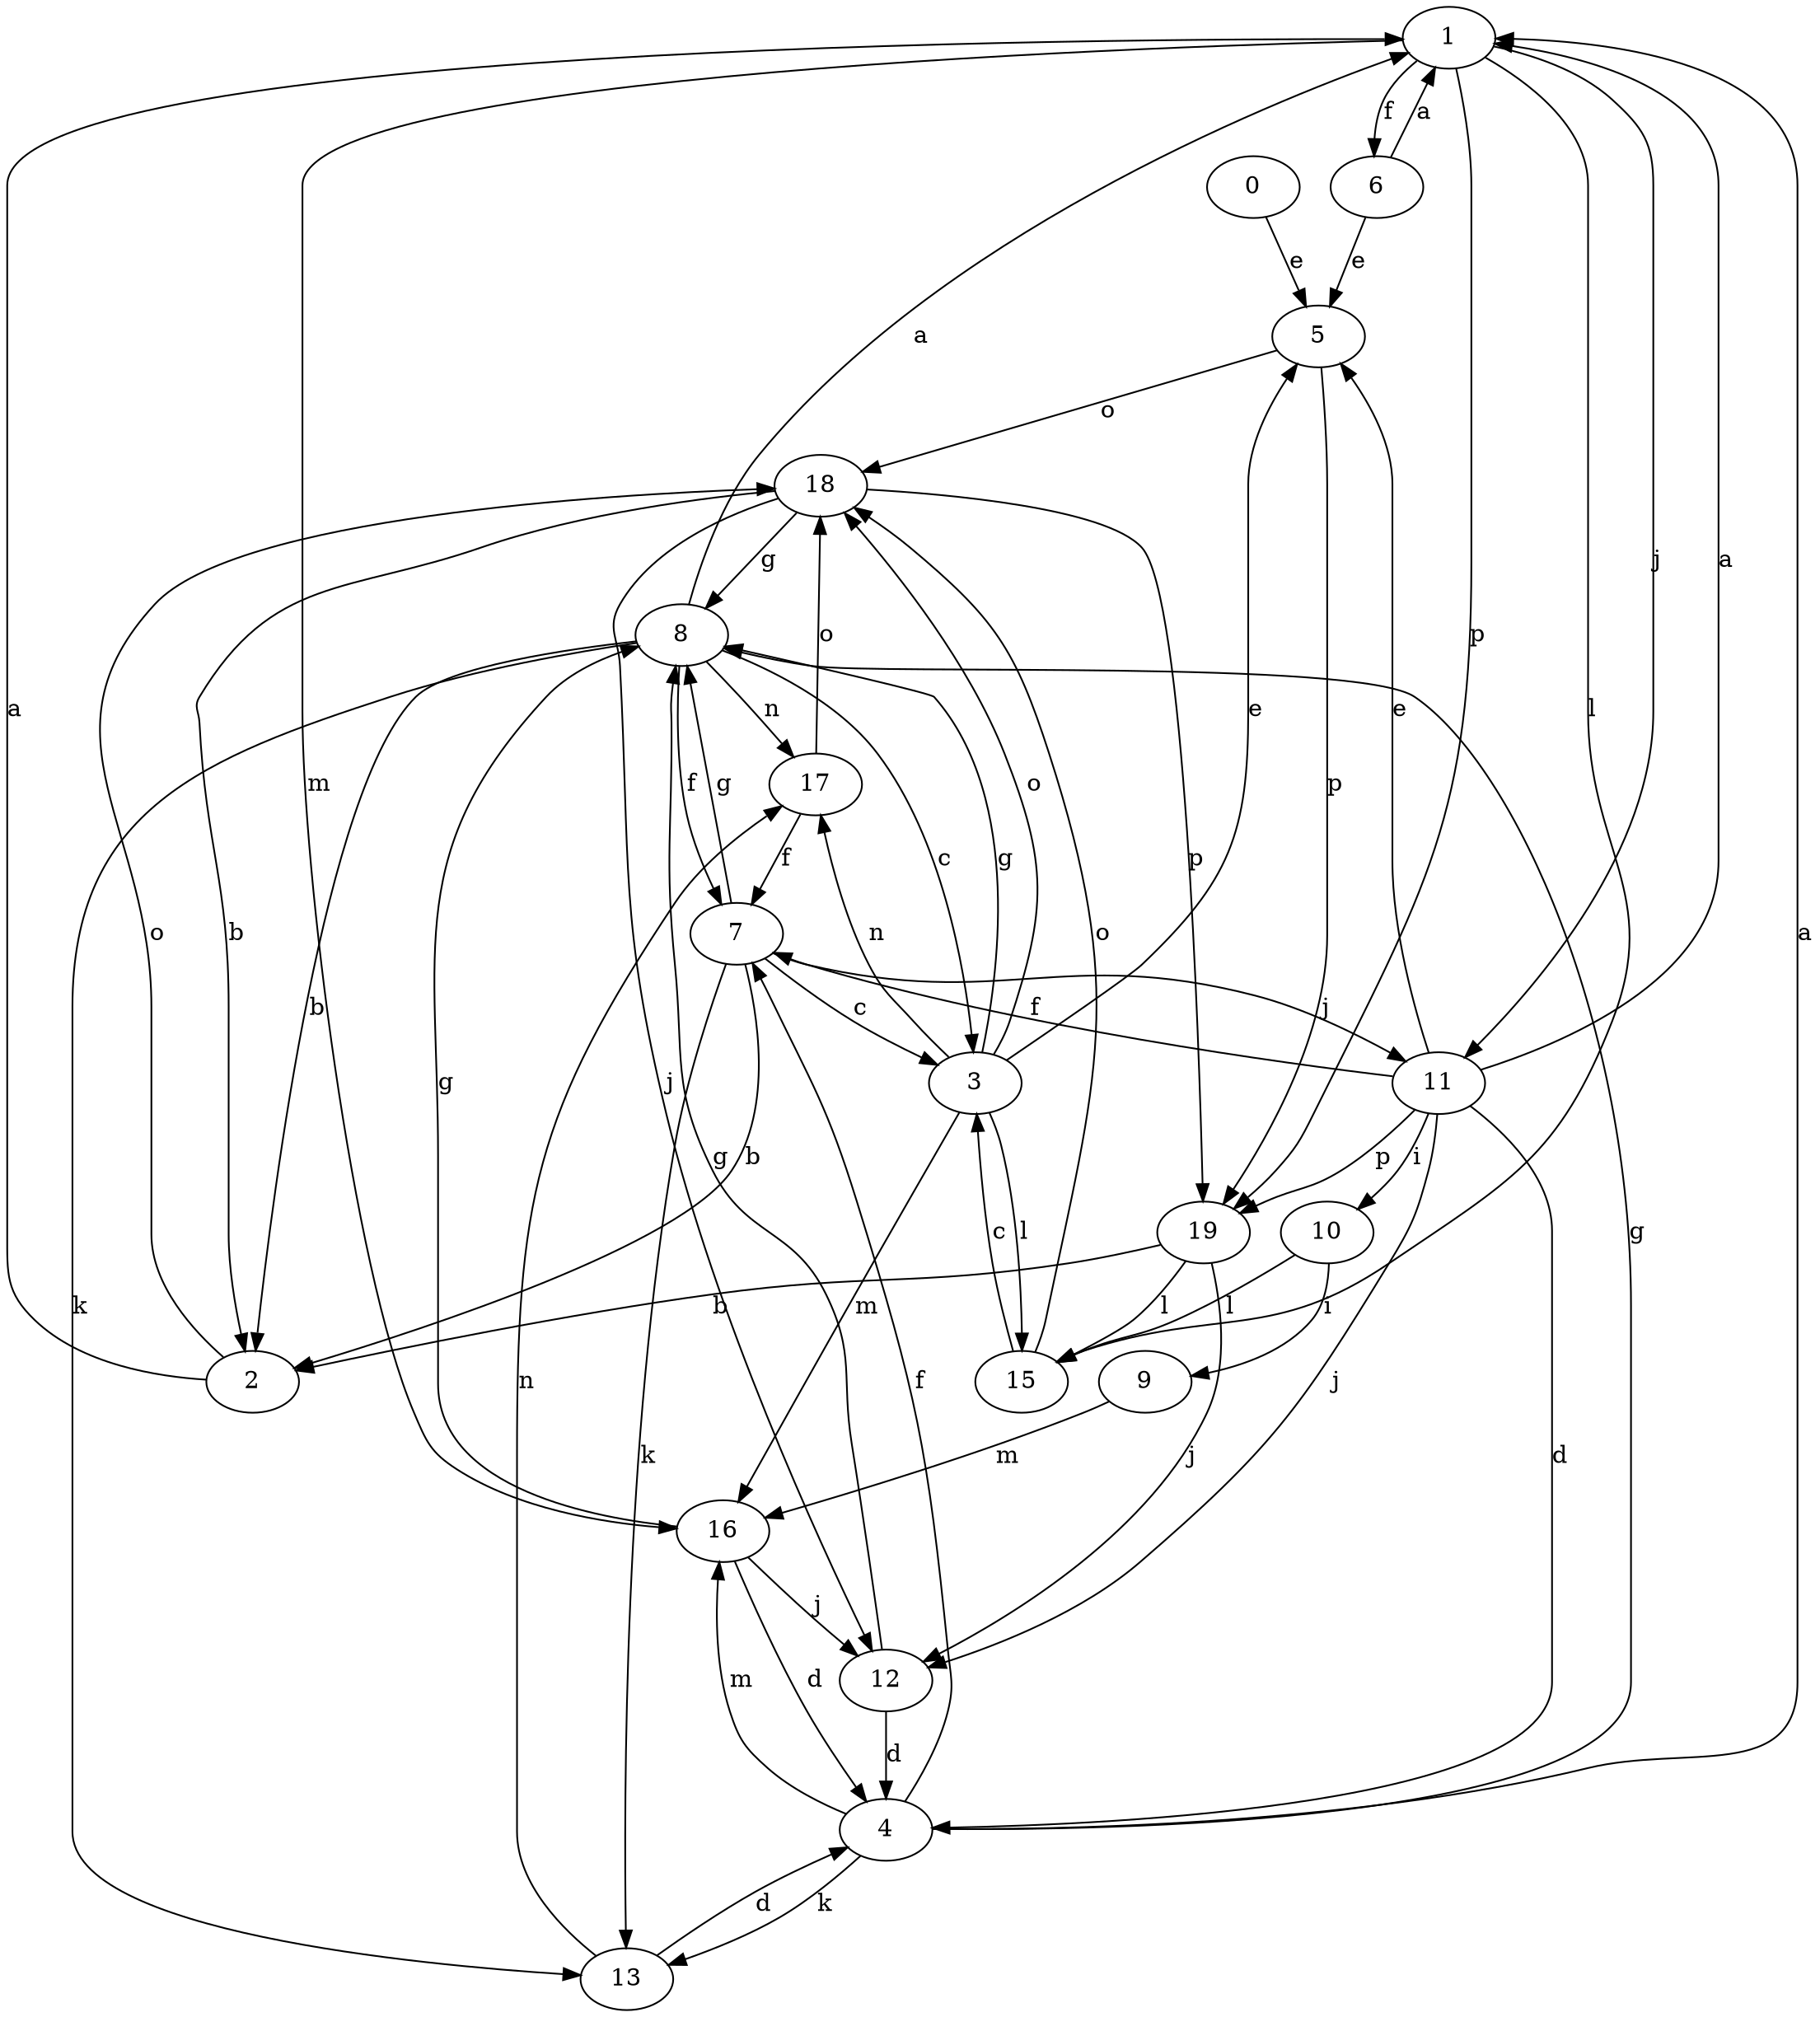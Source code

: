 strict digraph  {
1;
2;
3;
0;
4;
5;
6;
7;
8;
9;
10;
11;
12;
13;
15;
16;
17;
18;
19;
1 -> 6  [label=f];
1 -> 11  [label=j];
1 -> 15  [label=l];
1 -> 16  [label=m];
1 -> 19  [label=p];
2 -> 1  [label=a];
2 -> 18  [label=o];
3 -> 5  [label=e];
3 -> 8  [label=g];
3 -> 15  [label=l];
3 -> 16  [label=m];
3 -> 17  [label=n];
3 -> 18  [label=o];
0 -> 5  [label=e];
4 -> 1  [label=a];
4 -> 7  [label=f];
4 -> 8  [label=g];
4 -> 13  [label=k];
4 -> 16  [label=m];
5 -> 18  [label=o];
5 -> 19  [label=p];
6 -> 1  [label=a];
6 -> 5  [label=e];
7 -> 2  [label=b];
7 -> 3  [label=c];
7 -> 8  [label=g];
7 -> 11  [label=j];
7 -> 13  [label=k];
8 -> 1  [label=a];
8 -> 2  [label=b];
8 -> 3  [label=c];
8 -> 7  [label=f];
8 -> 13  [label=k];
8 -> 17  [label=n];
9 -> 16  [label=m];
10 -> 9  [label=i];
10 -> 15  [label=l];
11 -> 1  [label=a];
11 -> 4  [label=d];
11 -> 5  [label=e];
11 -> 7  [label=f];
11 -> 10  [label=i];
11 -> 12  [label=j];
11 -> 19  [label=p];
12 -> 4  [label=d];
12 -> 8  [label=g];
13 -> 4  [label=d];
13 -> 17  [label=n];
15 -> 3  [label=c];
15 -> 18  [label=o];
16 -> 4  [label=d];
16 -> 8  [label=g];
16 -> 12  [label=j];
17 -> 7  [label=f];
17 -> 18  [label=o];
18 -> 2  [label=b];
18 -> 8  [label=g];
18 -> 12  [label=j];
18 -> 19  [label=p];
19 -> 2  [label=b];
19 -> 12  [label=j];
19 -> 15  [label=l];
}
